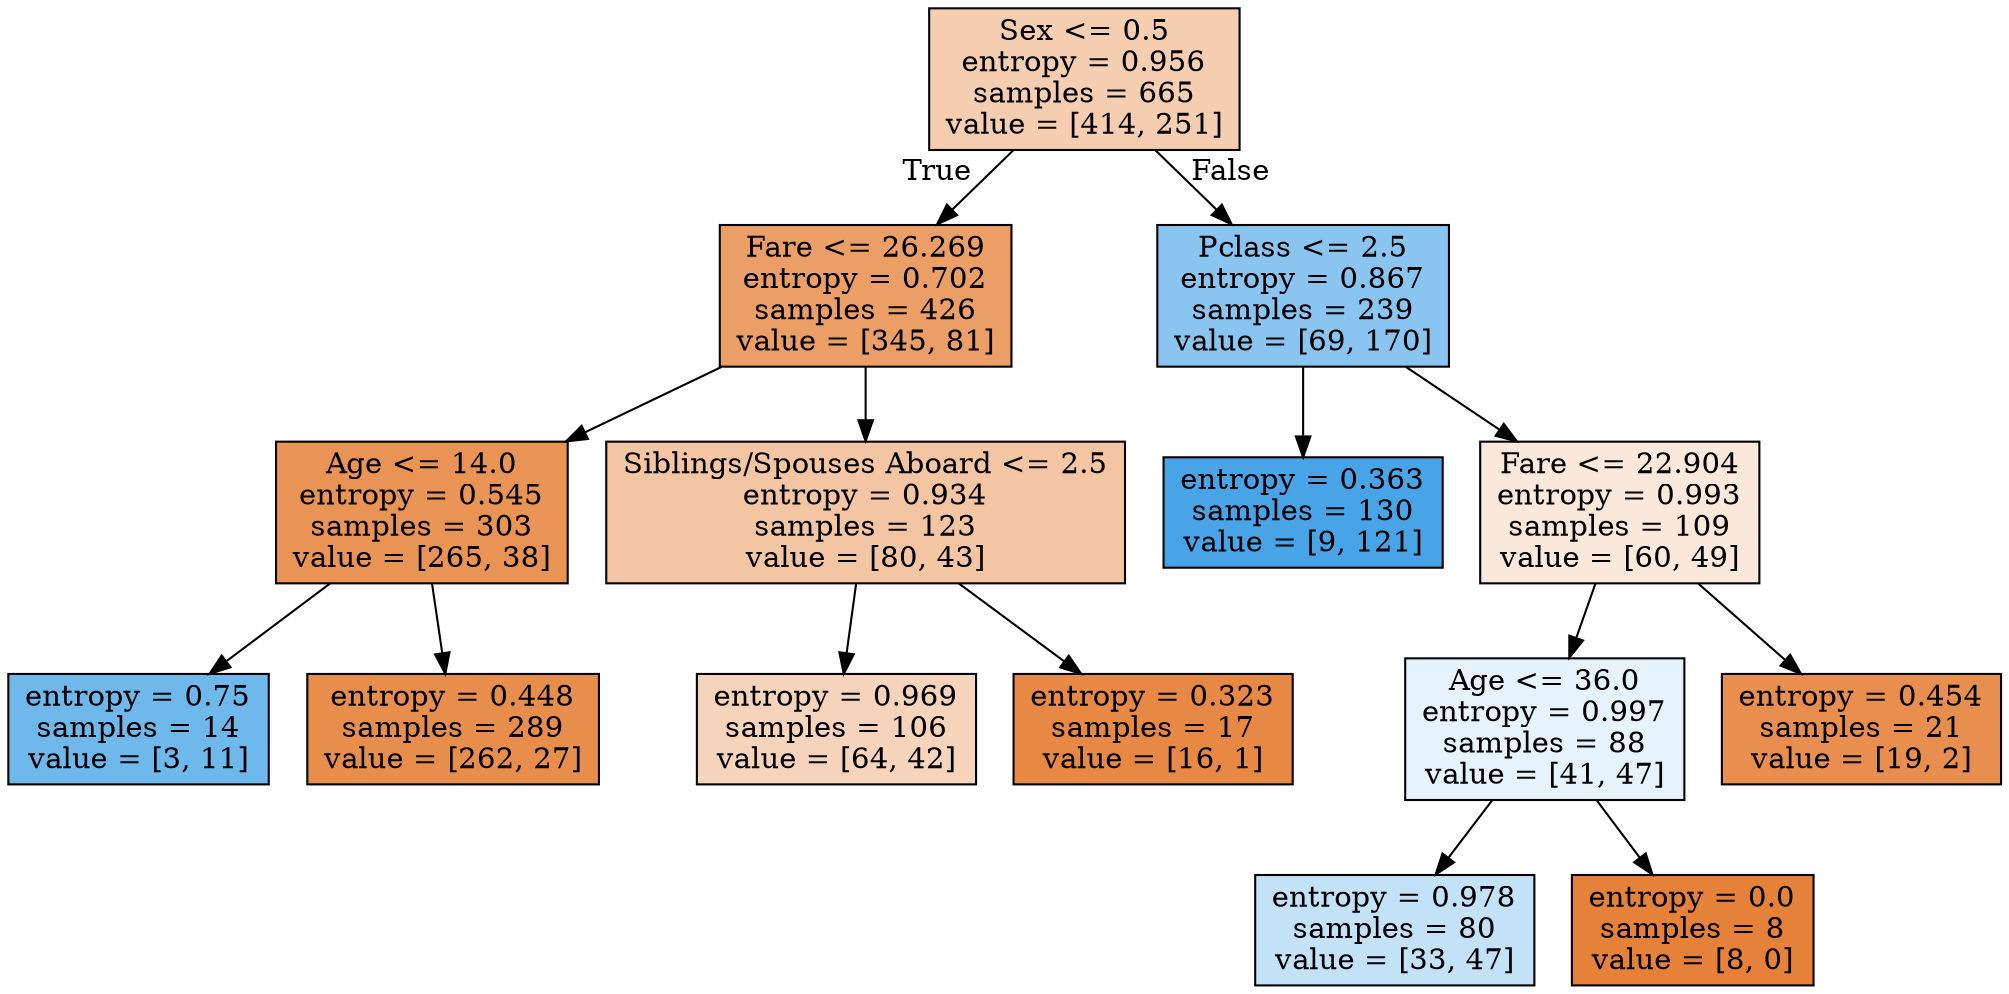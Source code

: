 digraph Tree {
node [shape=box, style="filled", color="black"] ;
0 [label="Sex <= 0.5\nentropy = 0.956\nsamples = 665\nvalue = [414, 251]", fillcolor="#f5cdb1"] ;
1 [label="Fare <= 26.269\nentropy = 0.702\nsamples = 426\nvalue = [345, 81]", fillcolor="#eb9f67"] ;
0 -> 1 [labeldistance=2.5, labelangle=45, headlabel="True"] ;
5 [label="Age <= 14.0\nentropy = 0.545\nsamples = 303\nvalue = [265, 38]", fillcolor="#e99355"] ;
1 -> 5 ;
7 [label="entropy = 0.75\nsamples = 14\nvalue = [3, 11]", fillcolor="#6fb8ec"] ;
5 -> 7 ;
8 [label="entropy = 0.448\nsamples = 289\nvalue = [262, 27]", fillcolor="#e88e4d"] ;
5 -> 8 ;
6 [label="Siblings/Spouses Aboard <= 2.5\nentropy = 0.934\nsamples = 123\nvalue = [80, 43]", fillcolor="#f3c5a3"] ;
1 -> 6 ;
13 [label="entropy = 0.969\nsamples = 106\nvalue = [64, 42]", fillcolor="#f6d4bb"] ;
6 -> 13 ;
14 [label="entropy = 0.323\nsamples = 17\nvalue = [16, 1]", fillcolor="#e78945"] ;
6 -> 14 ;
2 [label="Pclass <= 2.5\nentropy = 0.867\nsamples = 239\nvalue = [69, 170]", fillcolor="#89c5f0"] ;
0 -> 2 [labeldistance=2.5, labelangle=-45, headlabel="False"] ;
3 [label="entropy = 0.363\nsamples = 130\nvalue = [9, 121]", fillcolor="#48a4e7"] ;
2 -> 3 ;
4 [label="Fare <= 22.904\nentropy = 0.993\nsamples = 109\nvalue = [60, 49]", fillcolor="#fae8db"] ;
2 -> 4 ;
9 [label="Age <= 36.0\nentropy = 0.997\nsamples = 88\nvalue = [41, 47]", fillcolor="#e6f2fc"] ;
4 -> 9 ;
11 [label="entropy = 0.978\nsamples = 80\nvalue = [33, 47]", fillcolor="#c4e2f7"] ;
9 -> 11 ;
12 [label="entropy = 0.0\nsamples = 8\nvalue = [8, 0]", fillcolor="#e58139"] ;
9 -> 12 ;
10 [label="entropy = 0.454\nsamples = 21\nvalue = [19, 2]", fillcolor="#e88e4e"] ;
4 -> 10 ;
}